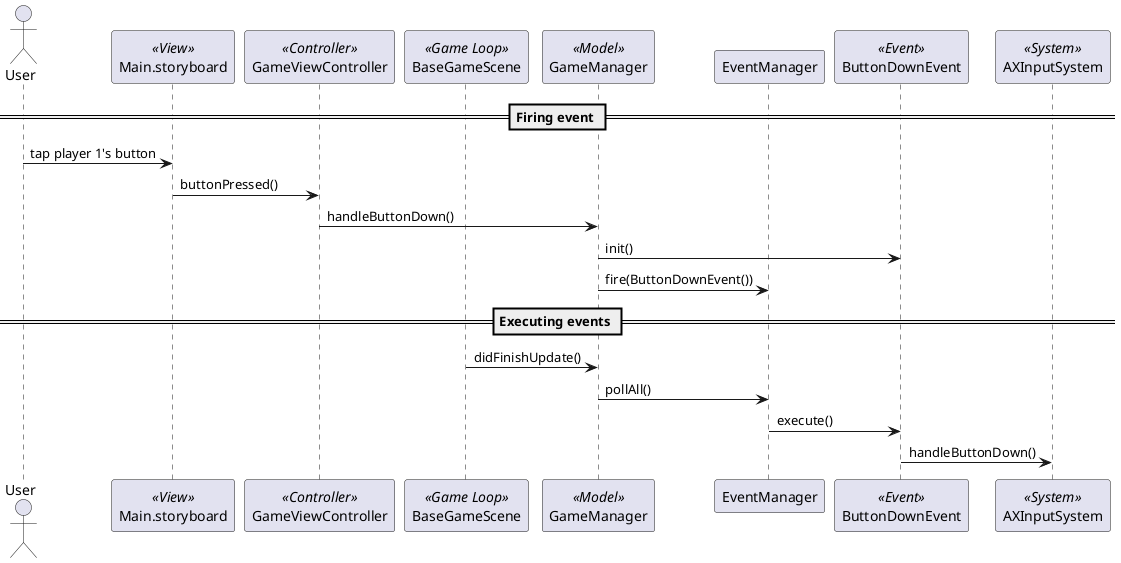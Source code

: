 @startuml ButtonDownSequenceDiagram

actor User
participant Main.storyboard <<View>>
participant GameViewController <<Controller>>
participant BaseGameScene <<Game Loop>>
participant GameManager <<Model>>
participant EventManager
participant ButtonDownEvent <<Event>>
participant AXInputSystem <<System>>

== Firing event ==

User -> Main.storyboard: tap player 1's button
Main.storyboard -> GameViewController: buttonPressed()
GameViewController -> GameManager: handleButtonDown()
GameManager -> ButtonDownEvent: init()
GameManager -> EventManager: fire(ButtonDownEvent())

== Executing events ==

BaseGameScene -> GameManager: didFinishUpdate()
GameManager -> EventManager: pollAll()
EventManager -> ButtonDownEvent: execute()
ButtonDownEvent -> AXInputSystem: handleButtonDown()

@enduml
